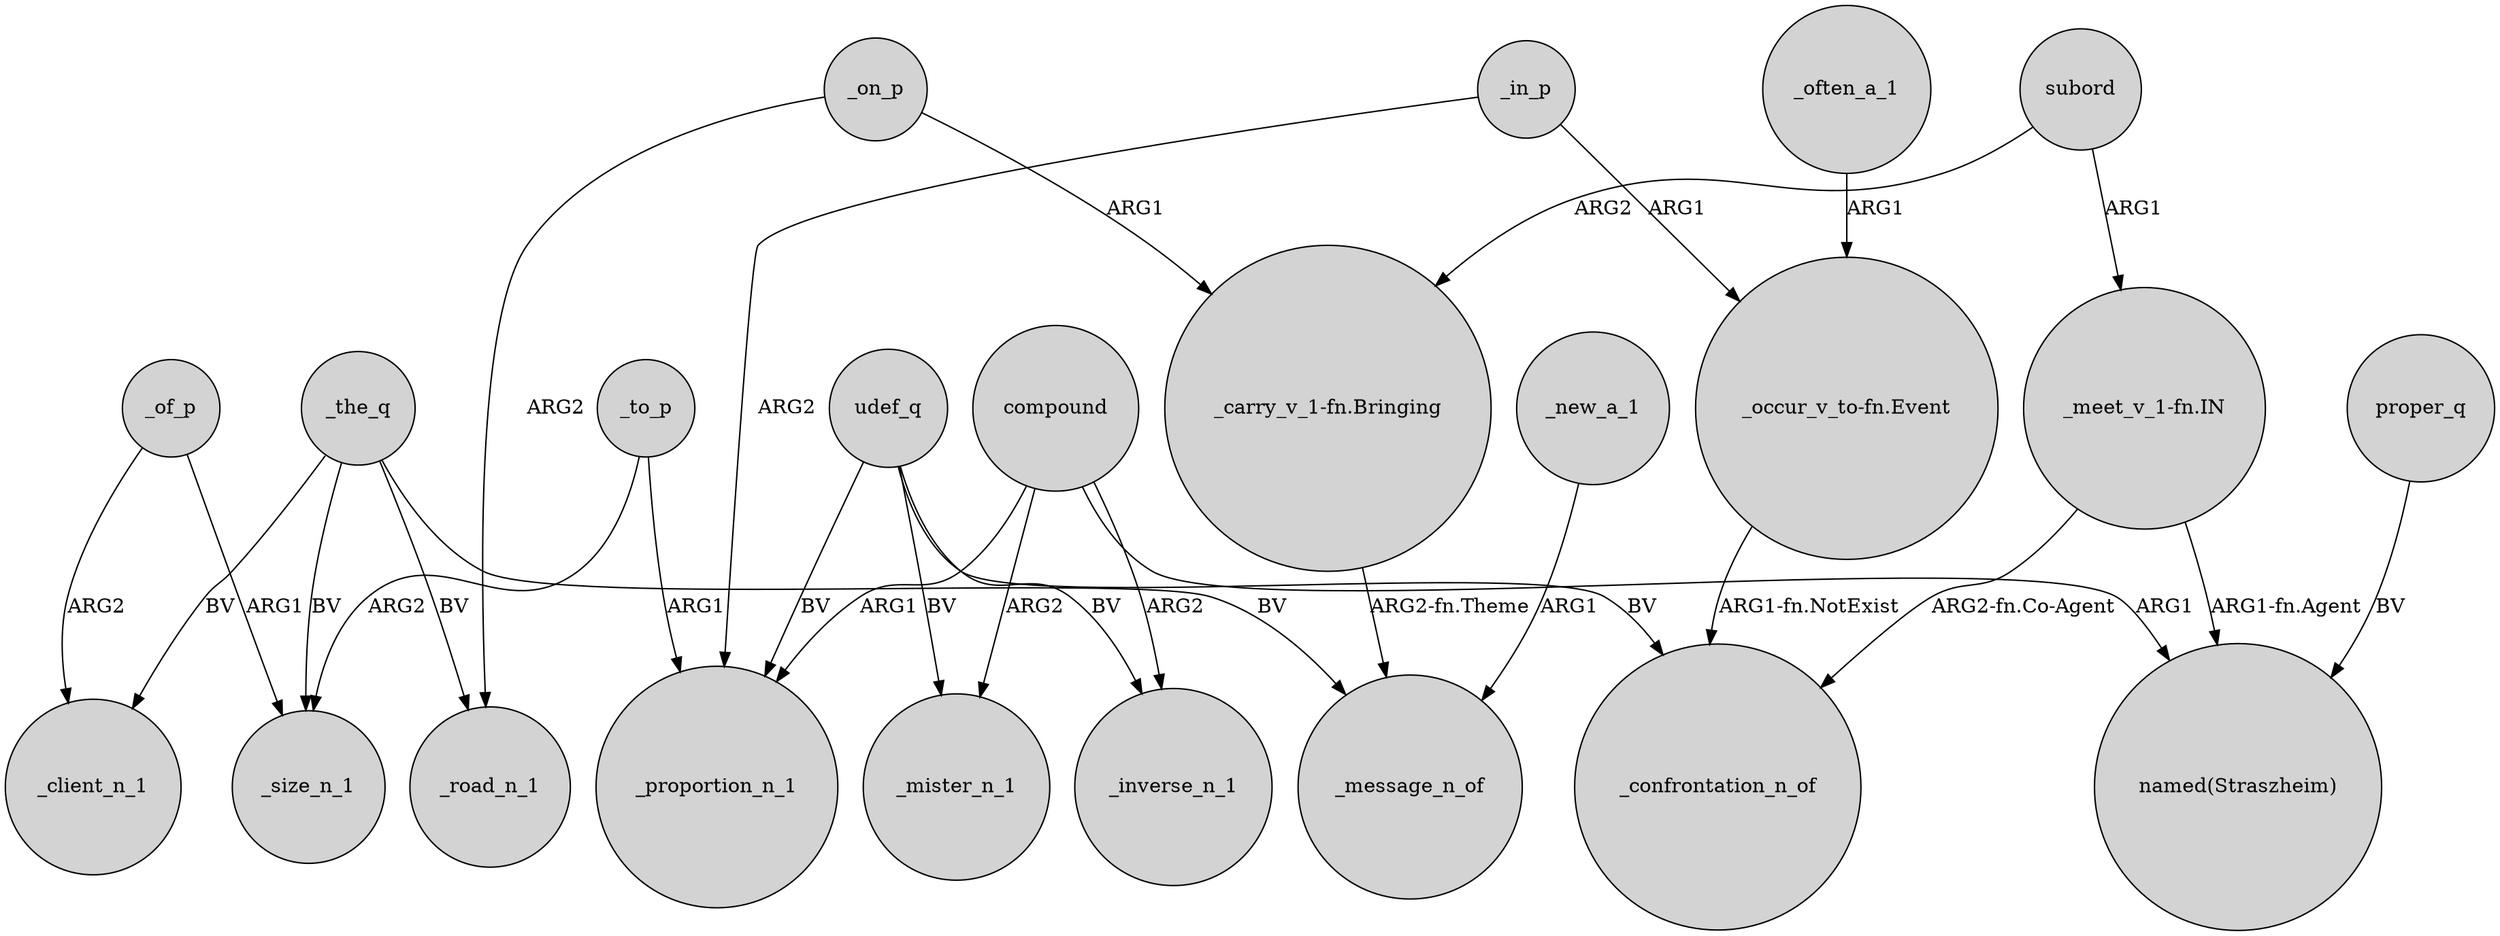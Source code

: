 digraph {
	node [shape=circle style=filled]
	_the_q -> _size_n_1 [label=BV]
	subord -> "_carry_v_1-fn.Bringing" [label=ARG2]
	"_carry_v_1-fn.Bringing" -> _message_n_of [label="ARG2-fn.Theme"]
	compound -> _mister_n_1 [label=ARG2]
	compound -> _inverse_n_1 [label=ARG2]
	udef_q -> _proportion_n_1 [label=BV]
	udef_q -> _mister_n_1 [label=BV]
	_on_p -> _road_n_1 [label=ARG2]
	_in_p -> "_occur_v_to-fn.Event" [label=ARG1]
	"_occur_v_to-fn.Event" -> _confrontation_n_of [label="ARG1-fn.NotExist"]
	udef_q -> _inverse_n_1 [label=BV]
	_of_p -> _size_n_1 [label=ARG1]
	_in_p -> _proportion_n_1 [label=ARG2]
	udef_q -> _confrontation_n_of [label=BV]
	_to_p -> _size_n_1 [label=ARG2]
	"_meet_v_1-fn.IN" -> _confrontation_n_of [label="ARG2-fn.Co-Agent"]
	compound -> _proportion_n_1 [label=ARG1]
	_the_q -> _client_n_1 [label=BV]
	_of_p -> _client_n_1 [label=ARG2]
	_new_a_1 -> _message_n_of [label=ARG1]
	"_meet_v_1-fn.IN" -> "named(Straszheim)" [label="ARG1-fn.Agent"]
	proper_q -> "named(Straszheim)" [label=BV]
	_the_q -> _road_n_1 [label=BV]
	_on_p -> "_carry_v_1-fn.Bringing" [label=ARG1]
	_to_p -> _proportion_n_1 [label=ARG1]
	_often_a_1 -> "_occur_v_to-fn.Event" [label=ARG1]
	subord -> "_meet_v_1-fn.IN" [label=ARG1]
	compound -> "named(Straszheim)" [label=ARG1]
	_the_q -> _message_n_of [label=BV]
}
